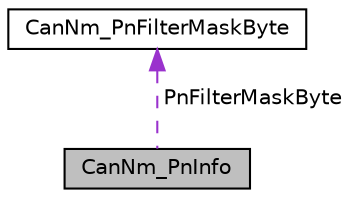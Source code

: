 digraph "CanNm_PnInfo"
{
  edge [fontname="Helvetica",fontsize="10",labelfontname="Helvetica",labelfontsize="10"];
  node [fontname="Helvetica",fontsize="10",shape=record];
  Node1 [label="CanNm_PnInfo",height=0.2,width=0.4,color="black", fillcolor="grey75", style="filled", fontcolor="black"];
  Node2 -> Node1 [dir="back",color="darkorchid3",fontsize="10",style="dashed",label=" PnFilterMaskByte" ,fontname="Helvetica"];
  Node2 [label="CanNm_PnFilterMaskByte",height=0.2,width=0.4,color="black", fillcolor="white", style="filled",URL="$structCanNm__PnFilterMaskByte.html"];
}

